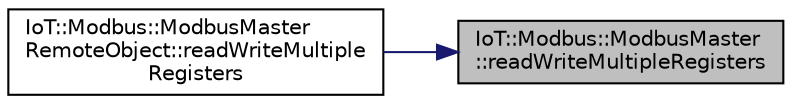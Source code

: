 digraph "IoT::Modbus::ModbusMaster::readWriteMultipleRegisters"
{
 // LATEX_PDF_SIZE
  edge [fontname="Helvetica",fontsize="10",labelfontname="Helvetica",labelfontsize="10"];
  node [fontname="Helvetica",fontsize="10",shape=record];
  rankdir="RL";
  Node1 [label="IoT::Modbus::ModbusMaster\l::readWriteMultipleRegisters",height=0.2,width=0.4,color="black", fillcolor="grey75", style="filled", fontcolor="black",tooltip=" "];
  Node1 -> Node2 [dir="back",color="midnightblue",fontsize="10",style="solid"];
  Node2 [label="IoT::Modbus::ModbusMaster\lRemoteObject::readWriteMultiple\lRegisters",height=0.2,width=0.4,color="black", fillcolor="white", style="filled",URL="$classIoT_1_1Modbus_1_1ModbusMasterRemoteObject.html#acb5c0e7020445ce26b6de196f336a473",tooltip=" "];
}
